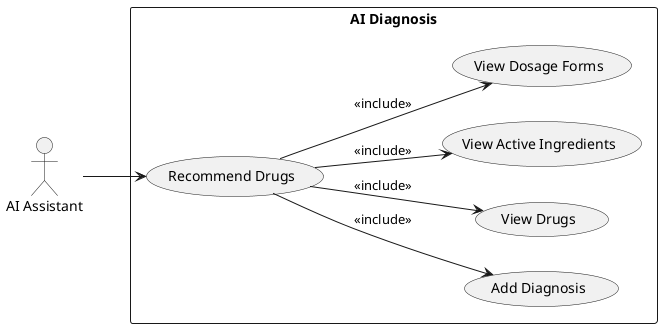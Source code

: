 @startuml AI Recommendation Use Case
left to right direction

actor "AI Assistant" as AI

rectangle "AI Diagnosis" {
    usecase "Add Diagnosis" as UC7
    usecase "Recommend Drugs" as UC8
    usecase "View Drugs" as UC9
    usecase "View Active Ingredients" as UC10
    usecase "View Dosage Forms" as UC11
}

AI --> UC8

UC8 --> UC7 : <<include>>
UC8 --> UC9 : <<include>>
UC8 --> UC10 : <<include>>
UC8 --> UC11 : <<include>>
@enduml
